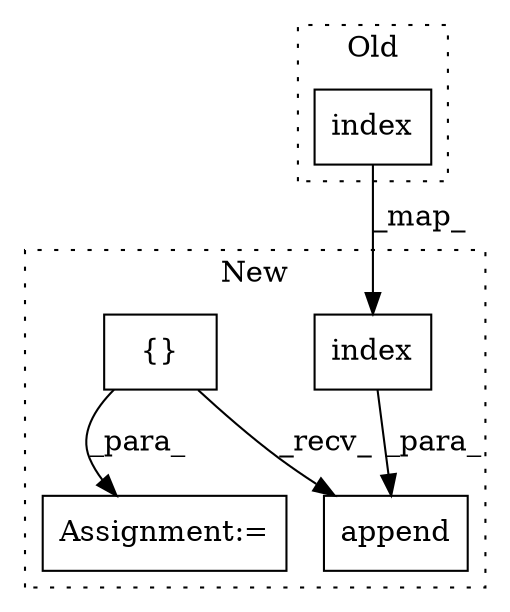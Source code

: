 digraph G {
subgraph cluster0 {
1 [label="index" a="32" s="2514,2524" l="6,1" shape="box"];
label = "Old";
style="dotted";
}
subgraph cluster1 {
2 [label="index" a="32" s="2501,2511" l="6,1" shape="box"];
3 [label="append" a="32" s="2482,2512" l="7,1" shape="box"];
4 [label="{}" a="4" s="1848" l="2" shape="box"];
5 [label="Assignment:=" a="7" s="2610" l="1" shape="box"];
label = "New";
style="dotted";
}
1 -> 2 [label="_map_"];
2 -> 3 [label="_para_"];
4 -> 5 [label="_para_"];
4 -> 3 [label="_recv_"];
}